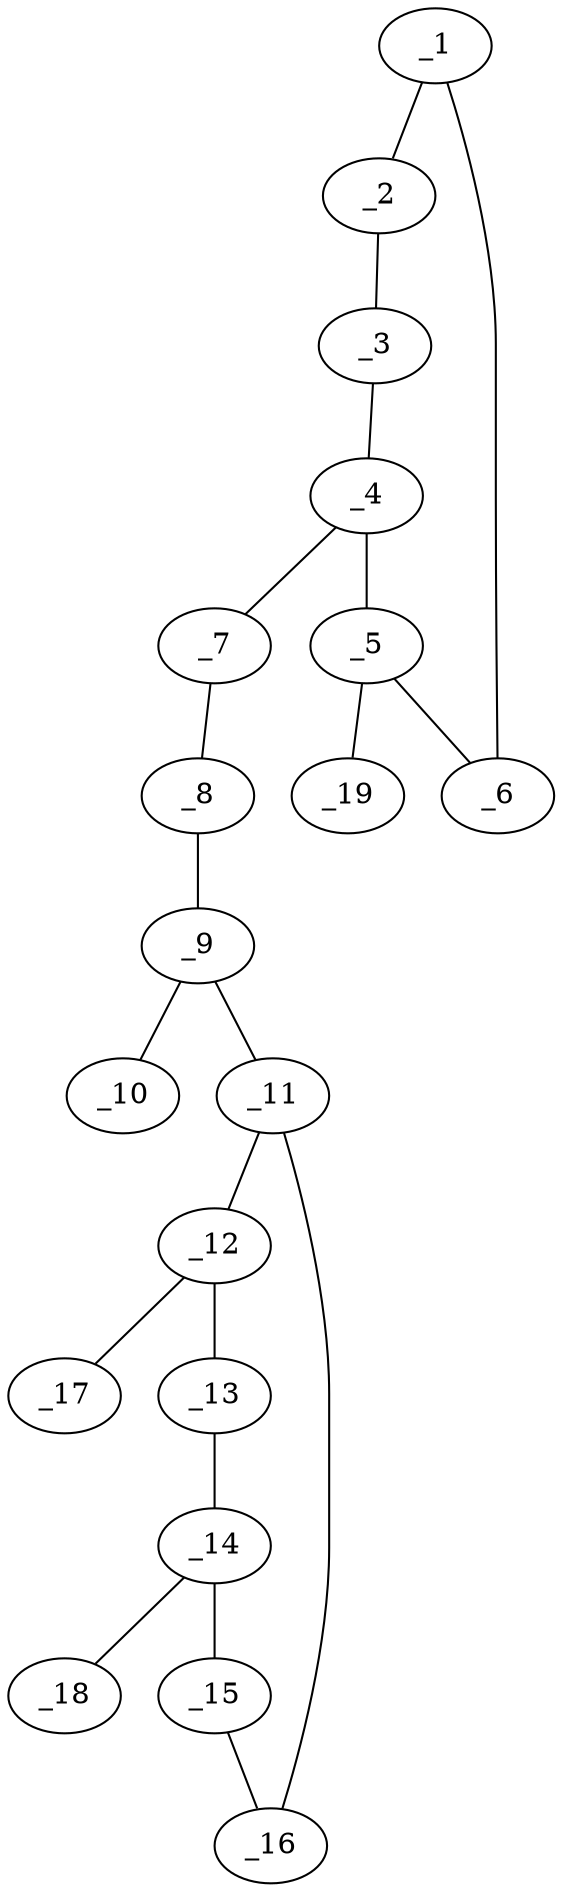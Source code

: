 graph molid636790 {
	_1	 [charge=0,
		chem=1,
		symbol="C  ",
		x="7.1962",
		y="3.25"];
	_2	 [charge=0,
		chem=1,
		symbol="C  ",
		x="6.3301",
		y="3.75"];
	_1 -- _2	 [valence=1];
	_6	 [charge=0,
		chem=1,
		symbol="C  ",
		x="7.1962",
		y="2.25"];
	_1 -- _6	 [valence=2];
	_3	 [charge=0,
		chem=1,
		symbol="C  ",
		x="5.4641",
		y="3.25"];
	_2 -- _3	 [valence=2];
	_4	 [charge=0,
		chem=1,
		symbol="C  ",
		x="5.4641",
		y="2.25"];
	_3 -- _4	 [valence=1];
	_5	 [charge=0,
		chem=1,
		symbol="C  ",
		x="6.3301",
		y="1.75"];
	_4 -- _5	 [valence=2];
	_7	 [charge=0,
		chem=1,
		symbol="C  ",
		x="4.5981",
		y="1.75"];
	_4 -- _7	 [valence=1];
	_5 -- _6	 [valence=1];
	_19	 [charge=0,
		chem=2,
		symbol="O  ",
		x="6.3301",
		y="0.75"];
	_5 -- _19	 [valence=1];
	_8	 [charge=0,
		chem=1,
		symbol="C  ",
		x="4.5981",
		y="0.75"];
	_7 -- _8	 [valence=2];
	_9	 [charge=0,
		chem=1,
		symbol="C  ",
		x="3.7321",
		y="0.25"];
	_8 -- _9	 [valence=1];
	_10	 [charge=0,
		chem=2,
		symbol="O  ",
		x="2.866",
		y="0.75"];
	_9 -- _10	 [valence=2];
	_11	 [charge=0,
		chem=1,
		symbol="C  ",
		x="3.7321",
		y="-0.75"];
	_9 -- _11	 [valence=1];
	_12	 [charge=0,
		chem=1,
		symbol="C  ",
		x="2.866",
		y="-1.25"];
	_11 -- _12	 [valence=1];
	_16	 [charge=0,
		chem=1,
		symbol="C  ",
		x="4.5981",
		y="-1.25"];
	_11 -- _16	 [valence=2];
	_13	 [charge=0,
		chem=1,
		symbol="C  ",
		x="2.866",
		y="-2.25"];
	_12 -- _13	 [valence=2];
	_17	 [charge=0,
		chem=2,
		symbol="O  ",
		x=2,
		y="-0.75"];
	_12 -- _17	 [valence=1];
	_14	 [charge=0,
		chem=1,
		symbol="C  ",
		x="3.732",
		y="-2.75"];
	_13 -- _14	 [valence=1];
	_15	 [charge=0,
		chem=1,
		symbol="C  ",
		x="4.5981",
		y="-2.25"];
	_14 -- _15	 [valence=2];
	_18	 [charge=0,
		chem=2,
		symbol="O  ",
		x="3.732",
		y="-3.75"];
	_14 -- _18	 [valence=1];
	_15 -- _16	 [valence=1];
}
